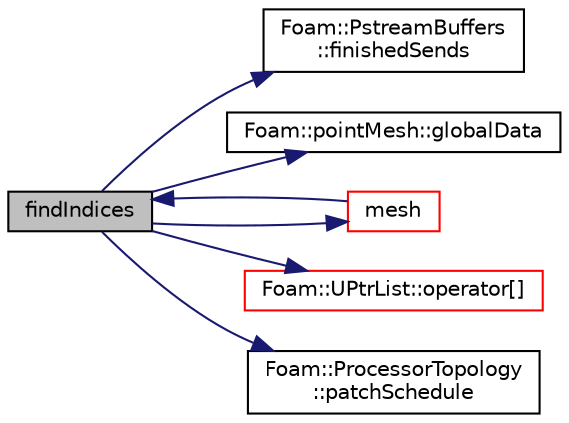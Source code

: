 digraph "findIndices"
{
  bgcolor="transparent";
  edge [fontname="Helvetica",fontsize="10",labelfontname="Helvetica",labelfontsize="10"];
  node [fontname="Helvetica",fontsize="10",shape=record];
  rankdir="LR";
  Node1 [label="findIndices",height=0.2,width=0.4,color="black", fillcolor="grey75", style="filled", fontcolor="black"];
  Node1 -> Node2 [color="midnightblue",fontsize="10",style="solid",fontname="Helvetica"];
  Node2 [label="Foam::PstreamBuffers\l::finishedSends",height=0.2,width=0.4,color="black",URL="$a02067.html#a9a9e71480e6b0d1b6d8ef3450eb576ce",tooltip="Mark all sends as having been done. This will start receives. "];
  Node1 -> Node3 [color="midnightblue",fontsize="10",style="solid",fontname="Helvetica"];
  Node3 [label="Foam::pointMesh::globalData",height=0.2,width=0.4,color="black",URL="$a01930.html#a39a33295a01aaf30acd26c1d6aa9b86f",tooltip="Return parallel info. "];
  Node1 -> Node4 [color="midnightblue",fontsize="10",style="solid",fontname="Helvetica"];
  Node4 [label="mesh",height=0.2,width=0.4,color="red",URL="$a01911.html#acf67f09f35583e54615aa71d3ee07b9d",tooltip="Return the mesh reference. "];
  Node4 -> Node1 [color="midnightblue",fontsize="10",style="solid",fontname="Helvetica"];
  Node1 -> Node5 [color="midnightblue",fontsize="10",style="solid",fontname="Helvetica"];
  Node5 [label="Foam::UPtrList::operator[]",height=0.2,width=0.4,color="red",URL="$a02880.html#af15a484723b2f04f96702bd3b5fe2572",tooltip="Return element const reference. "];
  Node1 -> Node6 [color="midnightblue",fontsize="10",style="solid",fontname="Helvetica"];
  Node6 [label="Foam::ProcessorTopology\l::patchSchedule",height=0.2,width=0.4,color="black",URL="$a02047.html#a7ca66a7d14d7dd33205a8c09f3218f99",tooltip="Order in which the patches should be initialised/evaluated. "];
}
